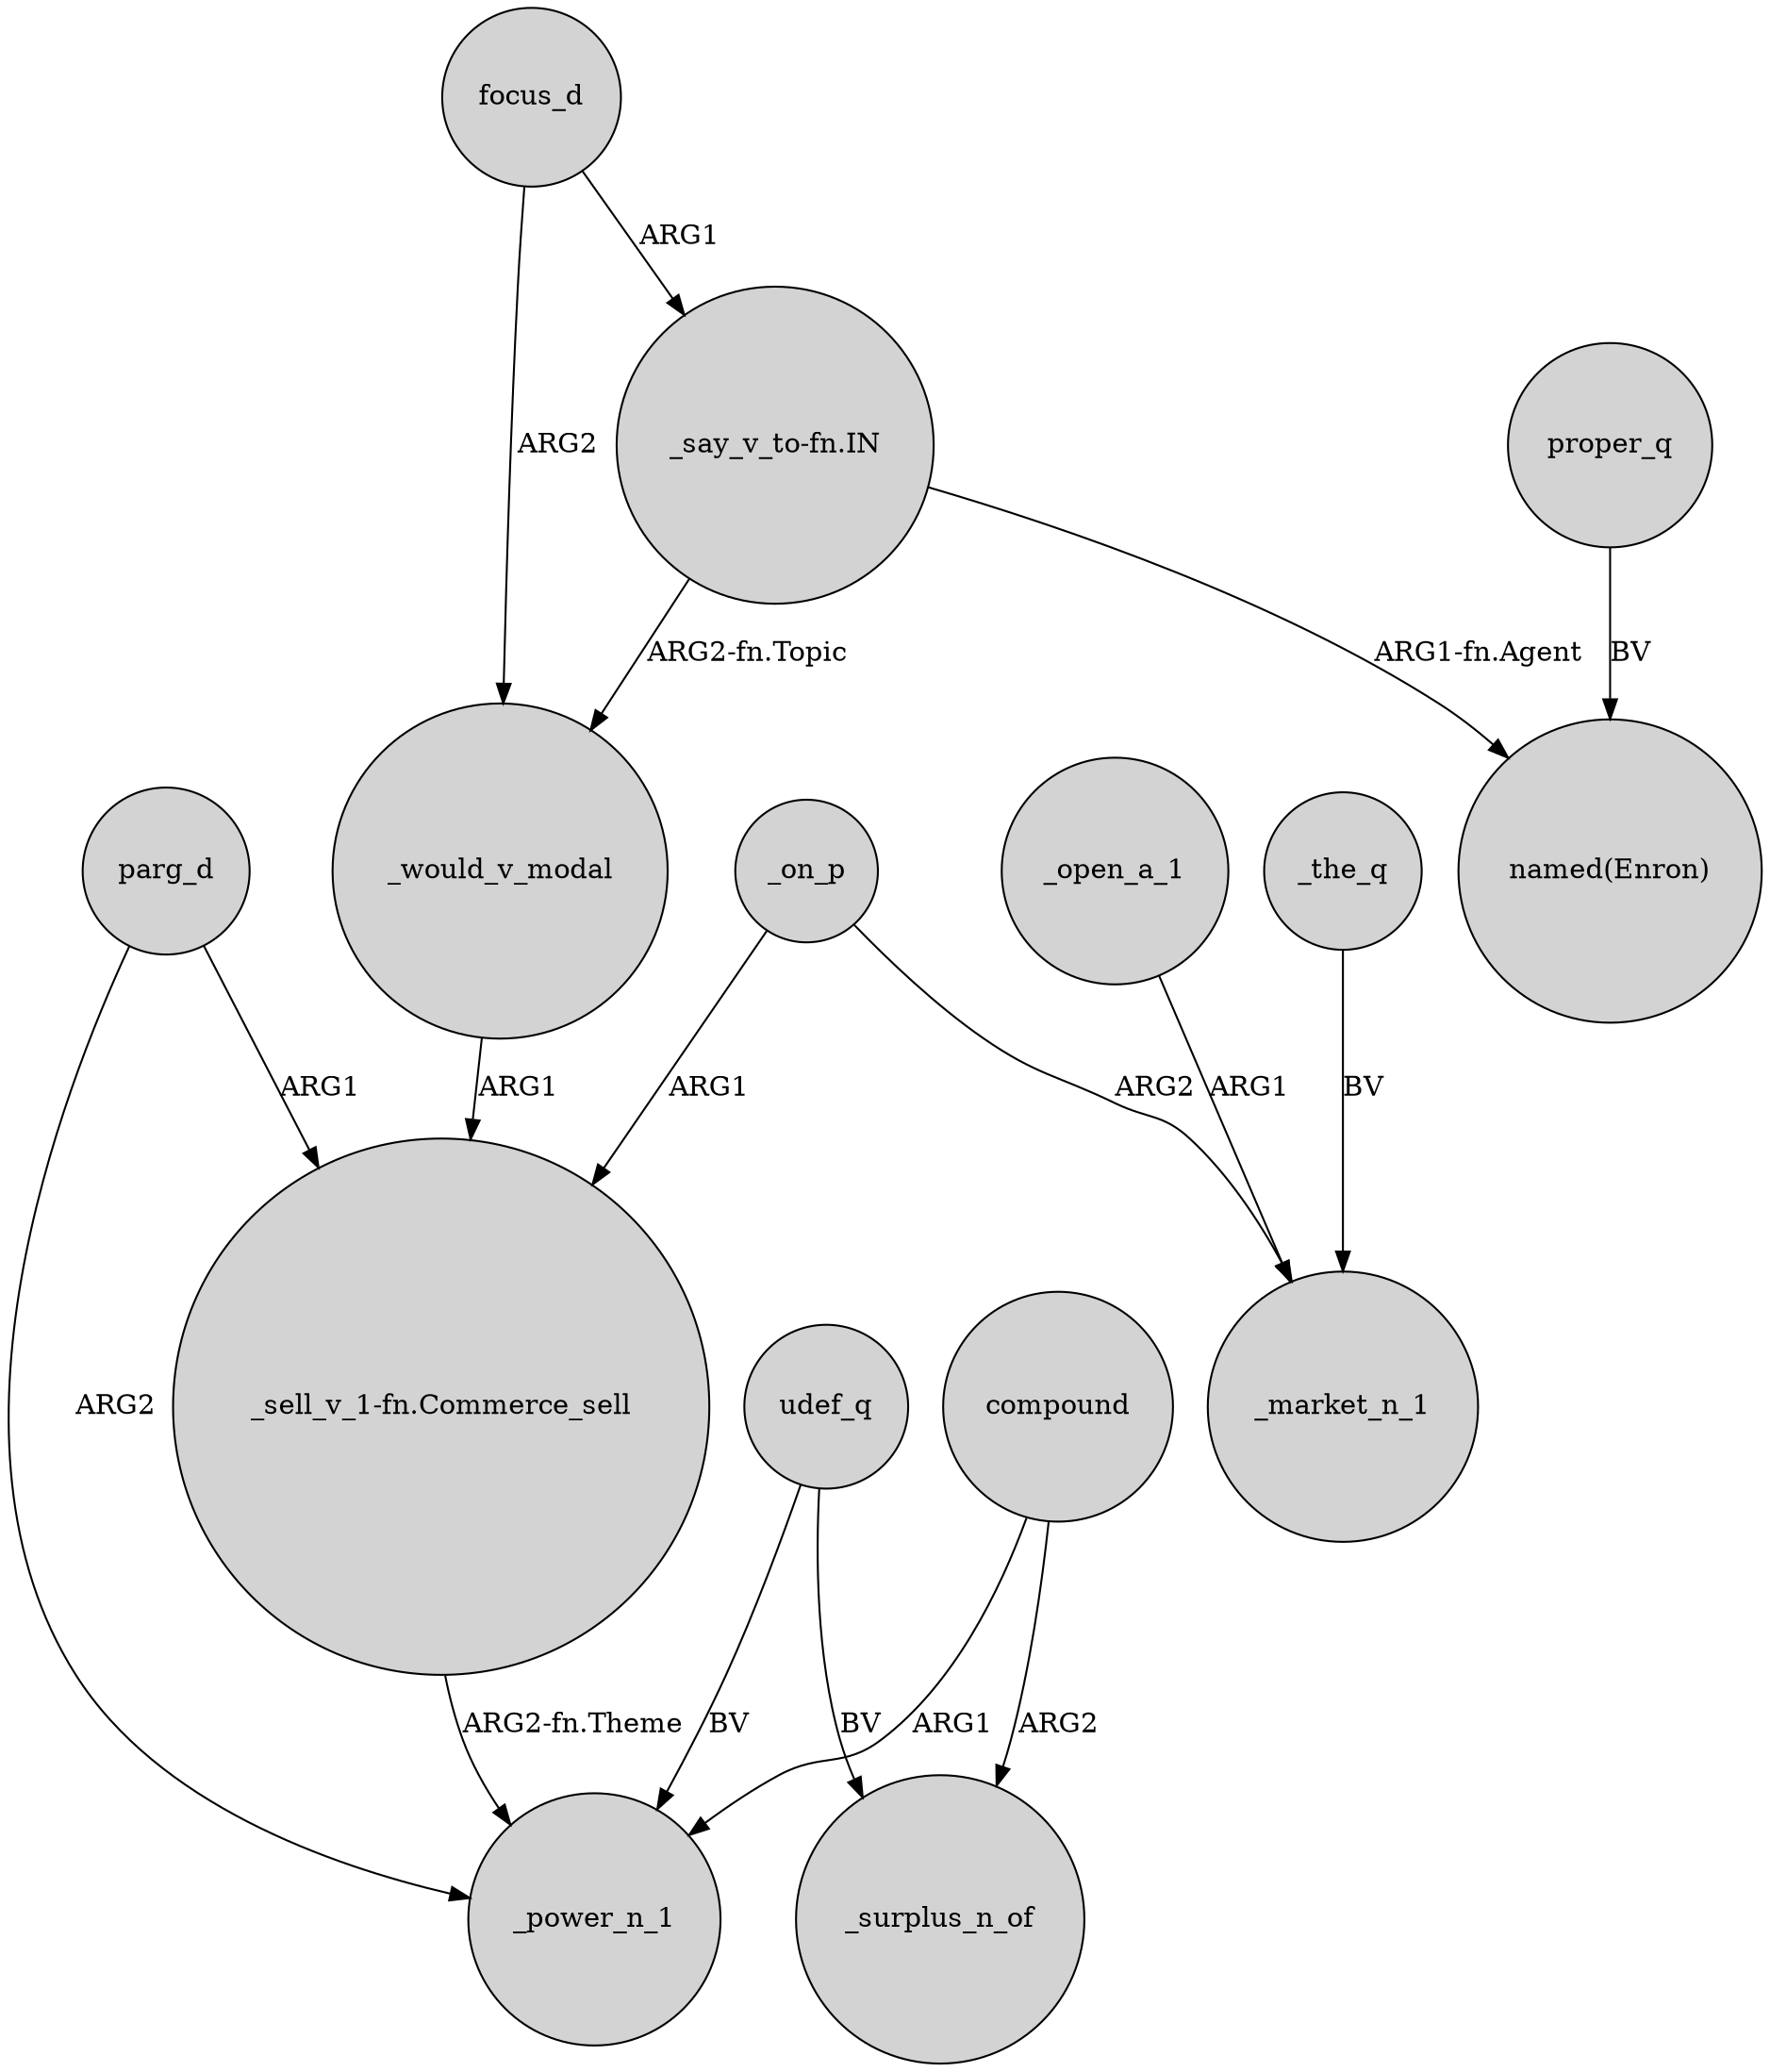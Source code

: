 digraph {
	node [shape=circle style=filled]
	"_say_v_to-fn.IN" -> _would_v_modal [label="ARG2-fn.Topic"]
	_on_p -> _market_n_1 [label=ARG2]
	focus_d -> _would_v_modal [label=ARG2]
	parg_d -> "_sell_v_1-fn.Commerce_sell" [label=ARG1]
	proper_q -> "named(Enron)" [label=BV]
	_open_a_1 -> _market_n_1 [label=ARG1]
	udef_q -> _surplus_n_of [label=BV]
	_would_v_modal -> "_sell_v_1-fn.Commerce_sell" [label=ARG1]
	"_sell_v_1-fn.Commerce_sell" -> _power_n_1 [label="ARG2-fn.Theme"]
	_the_q -> _market_n_1 [label=BV]
	compound -> _power_n_1 [label=ARG1]
	udef_q -> _power_n_1 [label=BV]
	compound -> _surplus_n_of [label=ARG2]
	parg_d -> _power_n_1 [label=ARG2]
	"_say_v_to-fn.IN" -> "named(Enron)" [label="ARG1-fn.Agent"]
	focus_d -> "_say_v_to-fn.IN" [label=ARG1]
	_on_p -> "_sell_v_1-fn.Commerce_sell" [label=ARG1]
}
